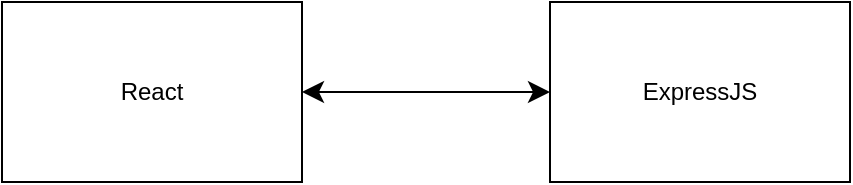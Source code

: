 <mxfile version="26.0.8">
  <diagram name="Page-1" id="vw2Q-ahyOCgPvIRrS2qS">
    <mxGraphModel dx="2785" dy="2643" grid="0" gridSize="10" guides="1" tooltips="1" connect="1" arrows="1" fold="1" page="0" pageScale="1" pageWidth="850" pageHeight="1100" math="0" shadow="0">
      <root>
        <mxCell id="0" />
        <mxCell id="1" parent="0" />
        <mxCell id="J9zmKtbcKLCU5IE8oh9W-1" value="React" style="rounded=0;whiteSpace=wrap;html=1;" vertex="1" parent="1">
          <mxGeometry x="-1730" y="-1786" width="150" height="90" as="geometry" />
        </mxCell>
        <mxCell id="J9zmKtbcKLCU5IE8oh9W-3" value="ExpressJS" style="rounded=0;whiteSpace=wrap;html=1;" vertex="1" parent="1">
          <mxGeometry x="-1456" y="-1786" width="150" height="90" as="geometry" />
        </mxCell>
        <mxCell id="J9zmKtbcKLCU5IE8oh9W-5" value="" style="endArrow=classic;startArrow=classic;html=1;rounded=0;fontSize=12;startSize=8;endSize=8;curved=1;entryX=0;entryY=0.5;entryDx=0;entryDy=0;exitX=1;exitY=0.5;exitDx=0;exitDy=0;" edge="1" parent="1" source="J9zmKtbcKLCU5IE8oh9W-1" target="J9zmKtbcKLCU5IE8oh9W-3">
          <mxGeometry width="50" height="50" relative="1" as="geometry">
            <mxPoint x="-1547" y="-1709" as="sourcePoint" />
            <mxPoint x="-1497" y="-1759" as="targetPoint" />
          </mxGeometry>
        </mxCell>
      </root>
    </mxGraphModel>
  </diagram>
</mxfile>
